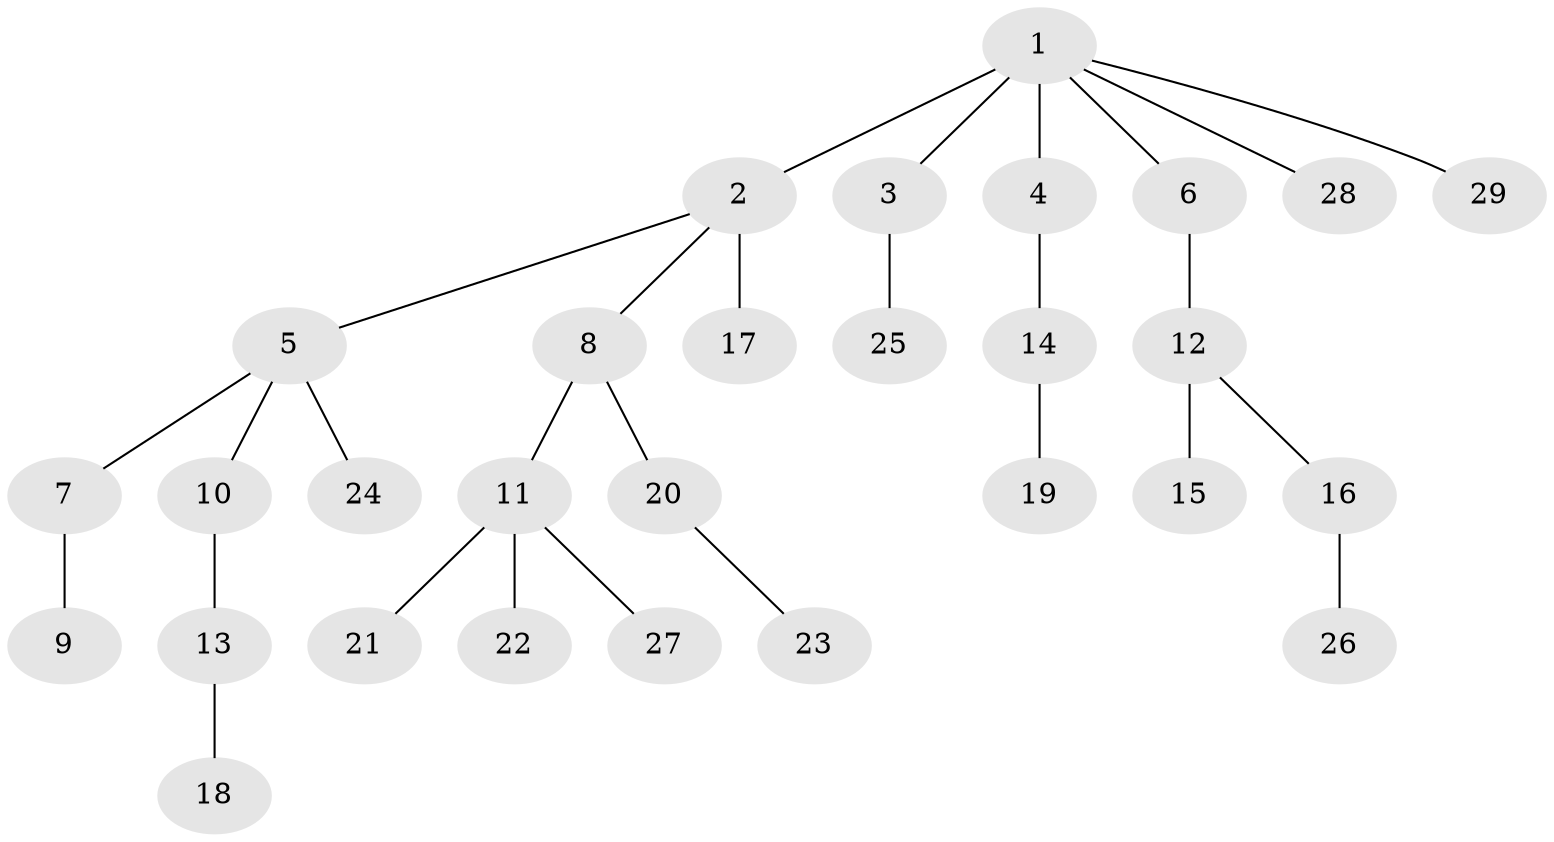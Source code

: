 // original degree distribution, {5: 0.031578947368421054, 6: 0.031578947368421054, 3: 0.1368421052631579, 4: 0.05263157894736842, 1: 0.4842105263157895, 2: 0.2631578947368421}
// Generated by graph-tools (version 1.1) at 2025/51/03/04/25 22:51:55]
// undirected, 29 vertices, 28 edges
graph export_dot {
  node [color=gray90,style=filled];
  1;
  2;
  3;
  4;
  5;
  6;
  7;
  8;
  9;
  10;
  11;
  12;
  13;
  14;
  15;
  16;
  17;
  18;
  19;
  20;
  21;
  22;
  23;
  24;
  25;
  26;
  27;
  28;
  29;
  1 -- 2 [weight=2.0];
  1 -- 3 [weight=1.0];
  1 -- 4 [weight=1.0];
  1 -- 6 [weight=1.0];
  1 -- 28 [weight=1.0];
  1 -- 29 [weight=1.0];
  2 -- 5 [weight=1.0];
  2 -- 8 [weight=1.0];
  2 -- 17 [weight=1.0];
  3 -- 25 [weight=1.0];
  4 -- 14 [weight=1.0];
  5 -- 7 [weight=1.0];
  5 -- 10 [weight=1.0];
  5 -- 24 [weight=1.0];
  6 -- 12 [weight=1.0];
  7 -- 9 [weight=1.0];
  8 -- 11 [weight=1.0];
  8 -- 20 [weight=2.0];
  10 -- 13 [weight=1.0];
  11 -- 21 [weight=1.0];
  11 -- 22 [weight=4.0];
  11 -- 27 [weight=1.0];
  12 -- 15 [weight=1.0];
  12 -- 16 [weight=1.0];
  13 -- 18 [weight=1.0];
  14 -- 19 [weight=1.0];
  16 -- 26 [weight=1.0];
  20 -- 23 [weight=1.0];
}
